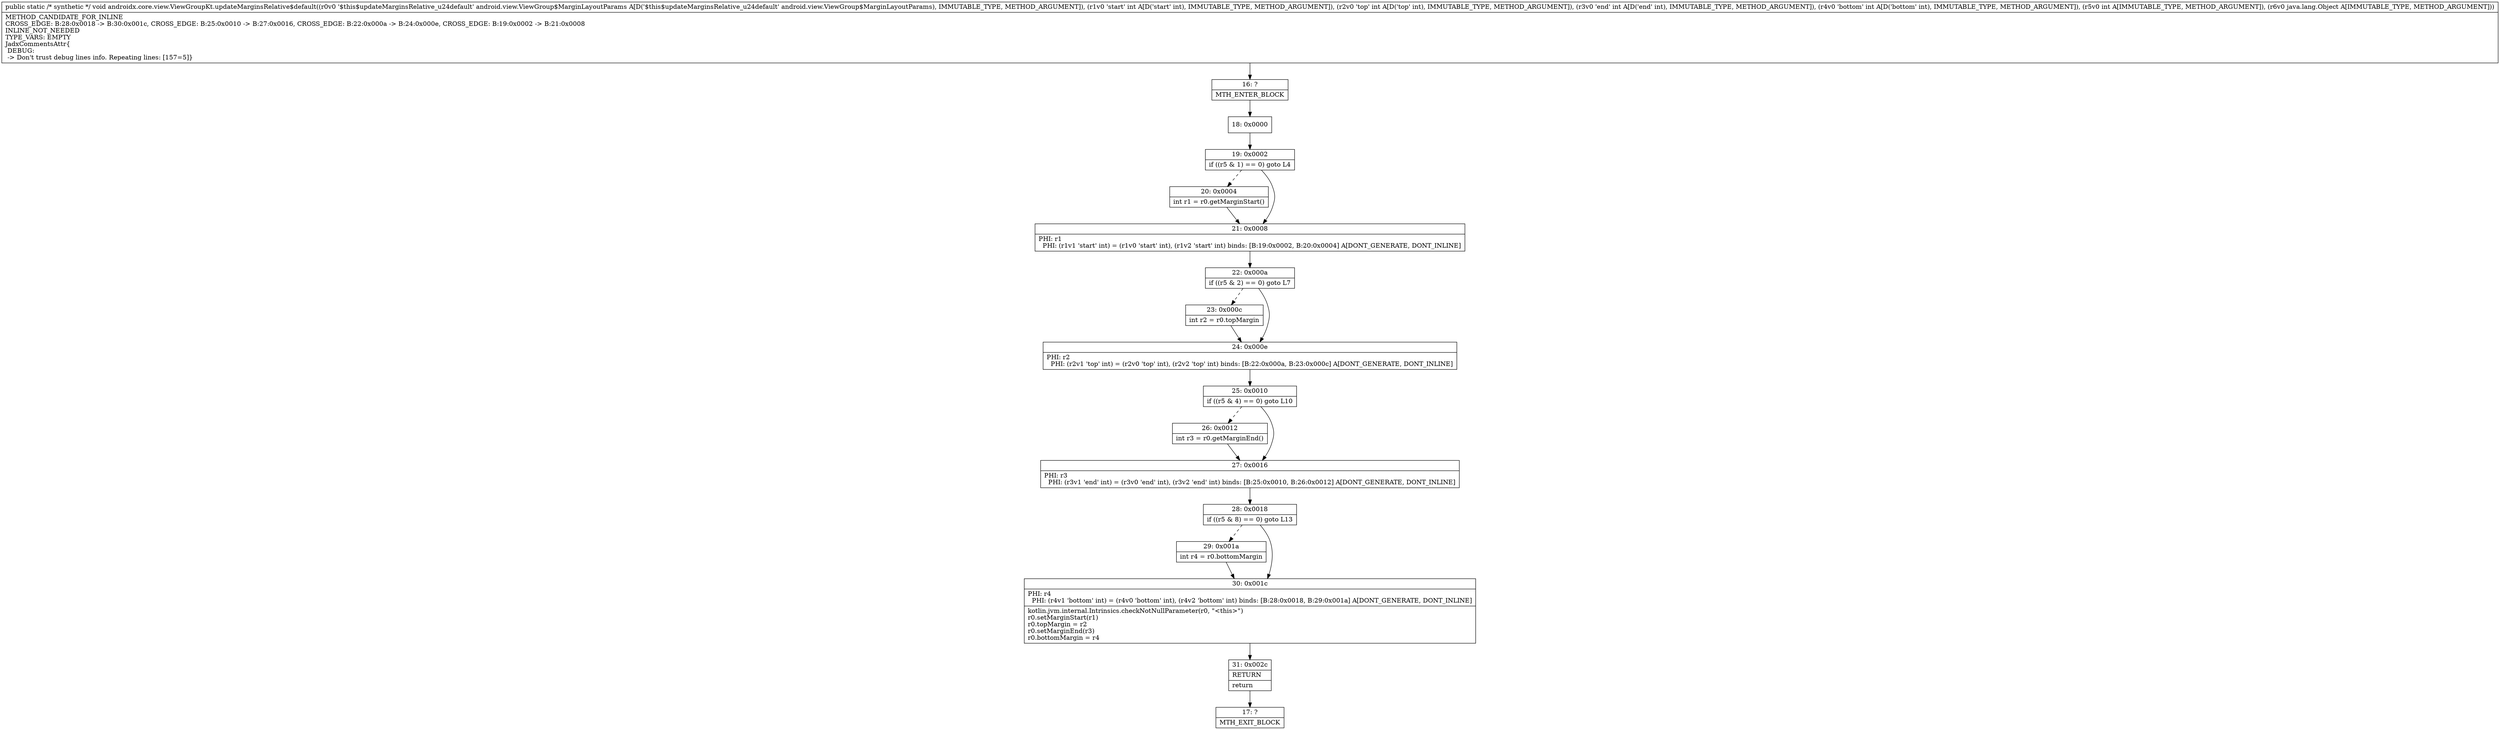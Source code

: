 digraph "CFG forandroidx.core.view.ViewGroupKt.updateMarginsRelative$default(Landroid\/view\/ViewGroup$MarginLayoutParams;IIIIILjava\/lang\/Object;)V" {
Node_16 [shape=record,label="{16\:\ ?|MTH_ENTER_BLOCK\l}"];
Node_18 [shape=record,label="{18\:\ 0x0000}"];
Node_19 [shape=record,label="{19\:\ 0x0002|if ((r5 & 1) == 0) goto L4\l}"];
Node_20 [shape=record,label="{20\:\ 0x0004|int r1 = r0.getMarginStart()\l}"];
Node_21 [shape=record,label="{21\:\ 0x0008|PHI: r1 \l  PHI: (r1v1 'start' int) = (r1v0 'start' int), (r1v2 'start' int) binds: [B:19:0x0002, B:20:0x0004] A[DONT_GENERATE, DONT_INLINE]\l}"];
Node_22 [shape=record,label="{22\:\ 0x000a|if ((r5 & 2) == 0) goto L7\l}"];
Node_23 [shape=record,label="{23\:\ 0x000c|int r2 = r0.topMargin\l}"];
Node_24 [shape=record,label="{24\:\ 0x000e|PHI: r2 \l  PHI: (r2v1 'top' int) = (r2v0 'top' int), (r2v2 'top' int) binds: [B:22:0x000a, B:23:0x000c] A[DONT_GENERATE, DONT_INLINE]\l}"];
Node_25 [shape=record,label="{25\:\ 0x0010|if ((r5 & 4) == 0) goto L10\l}"];
Node_26 [shape=record,label="{26\:\ 0x0012|int r3 = r0.getMarginEnd()\l}"];
Node_27 [shape=record,label="{27\:\ 0x0016|PHI: r3 \l  PHI: (r3v1 'end' int) = (r3v0 'end' int), (r3v2 'end' int) binds: [B:25:0x0010, B:26:0x0012] A[DONT_GENERATE, DONT_INLINE]\l}"];
Node_28 [shape=record,label="{28\:\ 0x0018|if ((r5 & 8) == 0) goto L13\l}"];
Node_29 [shape=record,label="{29\:\ 0x001a|int r4 = r0.bottomMargin\l}"];
Node_30 [shape=record,label="{30\:\ 0x001c|PHI: r4 \l  PHI: (r4v1 'bottom' int) = (r4v0 'bottom' int), (r4v2 'bottom' int) binds: [B:28:0x0018, B:29:0x001a] A[DONT_GENERATE, DONT_INLINE]\l|kotlin.jvm.internal.Intrinsics.checkNotNullParameter(r0, \"\<this\>\")\lr0.setMarginStart(r1)\lr0.topMargin = r2\lr0.setMarginEnd(r3)\lr0.bottomMargin = r4\l}"];
Node_31 [shape=record,label="{31\:\ 0x002c|RETURN\l|return\l}"];
Node_17 [shape=record,label="{17\:\ ?|MTH_EXIT_BLOCK\l}"];
MethodNode[shape=record,label="{public static \/* synthetic *\/ void androidx.core.view.ViewGroupKt.updateMarginsRelative$default((r0v0 '$this$updateMarginsRelative_u24default' android.view.ViewGroup$MarginLayoutParams A[D('$this$updateMarginsRelative_u24default' android.view.ViewGroup$MarginLayoutParams), IMMUTABLE_TYPE, METHOD_ARGUMENT]), (r1v0 'start' int A[D('start' int), IMMUTABLE_TYPE, METHOD_ARGUMENT]), (r2v0 'top' int A[D('top' int), IMMUTABLE_TYPE, METHOD_ARGUMENT]), (r3v0 'end' int A[D('end' int), IMMUTABLE_TYPE, METHOD_ARGUMENT]), (r4v0 'bottom' int A[D('bottom' int), IMMUTABLE_TYPE, METHOD_ARGUMENT]), (r5v0 int A[IMMUTABLE_TYPE, METHOD_ARGUMENT]), (r6v0 java.lang.Object A[IMMUTABLE_TYPE, METHOD_ARGUMENT]))  | METHOD_CANDIDATE_FOR_INLINE\lCROSS_EDGE: B:28:0x0018 \-\> B:30:0x001c, CROSS_EDGE: B:25:0x0010 \-\> B:27:0x0016, CROSS_EDGE: B:22:0x000a \-\> B:24:0x000e, CROSS_EDGE: B:19:0x0002 \-\> B:21:0x0008\lINLINE_NOT_NEEDED\lTYPE_VARS: EMPTY\lJadxCommentsAttr\{\l DEBUG: \l \-\> Don't trust debug lines info. Repeating lines: [157=5]\}\l}"];
MethodNode -> Node_16;Node_16 -> Node_18;
Node_18 -> Node_19;
Node_19 -> Node_20[style=dashed];
Node_19 -> Node_21;
Node_20 -> Node_21;
Node_21 -> Node_22;
Node_22 -> Node_23[style=dashed];
Node_22 -> Node_24;
Node_23 -> Node_24;
Node_24 -> Node_25;
Node_25 -> Node_26[style=dashed];
Node_25 -> Node_27;
Node_26 -> Node_27;
Node_27 -> Node_28;
Node_28 -> Node_29[style=dashed];
Node_28 -> Node_30;
Node_29 -> Node_30;
Node_30 -> Node_31;
Node_31 -> Node_17;
}

